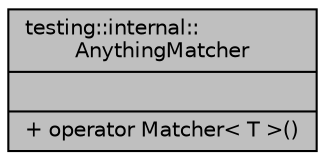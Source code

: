 digraph "testing::internal::AnythingMatcher"
{
  edge [fontname="Helvetica",fontsize="10",labelfontname="Helvetica",labelfontsize="10"];
  node [fontname="Helvetica",fontsize="10",shape=record];
  Node1 [label="{testing::internal::\lAnythingMatcher\n||+ operator Matcher\< T \>()\l}",height=0.2,width=0.4,color="black", fillcolor="grey75", style="filled", fontcolor="black"];
}
